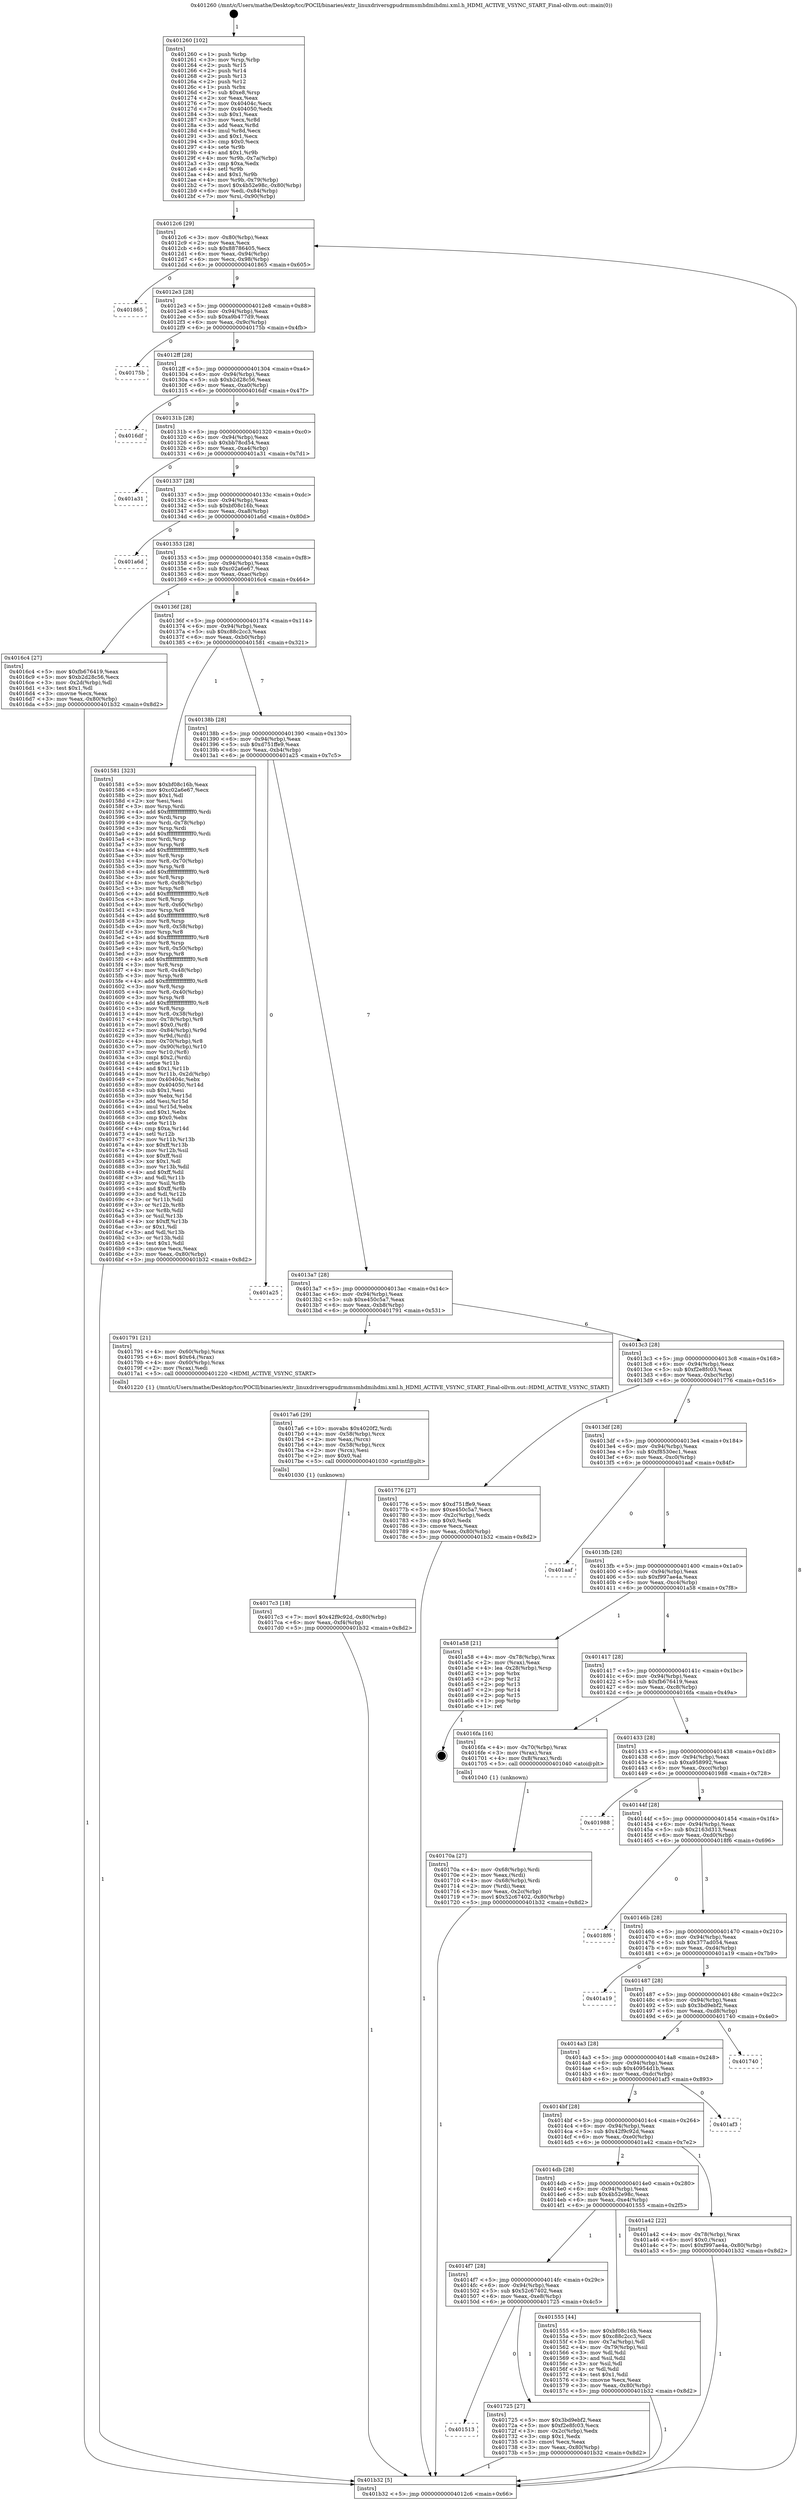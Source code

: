 digraph "0x401260" {
  label = "0x401260 (/mnt/c/Users/mathe/Desktop/tcc/POCII/binaries/extr_linuxdriversgpudrmmsmhdmihdmi.xml.h_HDMI_ACTIVE_VSYNC_START_Final-ollvm.out::main(0))"
  labelloc = "t"
  node[shape=record]

  Entry [label="",width=0.3,height=0.3,shape=circle,fillcolor=black,style=filled]
  "0x4012c6" [label="{
     0x4012c6 [29]\l
     | [instrs]\l
     &nbsp;&nbsp;0x4012c6 \<+3\>: mov -0x80(%rbp),%eax\l
     &nbsp;&nbsp;0x4012c9 \<+2\>: mov %eax,%ecx\l
     &nbsp;&nbsp;0x4012cb \<+6\>: sub $0x88786405,%ecx\l
     &nbsp;&nbsp;0x4012d1 \<+6\>: mov %eax,-0x94(%rbp)\l
     &nbsp;&nbsp;0x4012d7 \<+6\>: mov %ecx,-0x98(%rbp)\l
     &nbsp;&nbsp;0x4012dd \<+6\>: je 0000000000401865 \<main+0x605\>\l
  }"]
  "0x401865" [label="{
     0x401865\l
  }", style=dashed]
  "0x4012e3" [label="{
     0x4012e3 [28]\l
     | [instrs]\l
     &nbsp;&nbsp;0x4012e3 \<+5\>: jmp 00000000004012e8 \<main+0x88\>\l
     &nbsp;&nbsp;0x4012e8 \<+6\>: mov -0x94(%rbp),%eax\l
     &nbsp;&nbsp;0x4012ee \<+5\>: sub $0xa9b477d9,%eax\l
     &nbsp;&nbsp;0x4012f3 \<+6\>: mov %eax,-0x9c(%rbp)\l
     &nbsp;&nbsp;0x4012f9 \<+6\>: je 000000000040175b \<main+0x4fb\>\l
  }"]
  Exit [label="",width=0.3,height=0.3,shape=circle,fillcolor=black,style=filled,peripheries=2]
  "0x40175b" [label="{
     0x40175b\l
  }", style=dashed]
  "0x4012ff" [label="{
     0x4012ff [28]\l
     | [instrs]\l
     &nbsp;&nbsp;0x4012ff \<+5\>: jmp 0000000000401304 \<main+0xa4\>\l
     &nbsp;&nbsp;0x401304 \<+6\>: mov -0x94(%rbp),%eax\l
     &nbsp;&nbsp;0x40130a \<+5\>: sub $0xb2d28c56,%eax\l
     &nbsp;&nbsp;0x40130f \<+6\>: mov %eax,-0xa0(%rbp)\l
     &nbsp;&nbsp;0x401315 \<+6\>: je 00000000004016df \<main+0x47f\>\l
  }"]
  "0x4017c3" [label="{
     0x4017c3 [18]\l
     | [instrs]\l
     &nbsp;&nbsp;0x4017c3 \<+7\>: movl $0x42f9c92d,-0x80(%rbp)\l
     &nbsp;&nbsp;0x4017ca \<+6\>: mov %eax,-0xf4(%rbp)\l
     &nbsp;&nbsp;0x4017d0 \<+5\>: jmp 0000000000401b32 \<main+0x8d2\>\l
  }"]
  "0x4016df" [label="{
     0x4016df\l
  }", style=dashed]
  "0x40131b" [label="{
     0x40131b [28]\l
     | [instrs]\l
     &nbsp;&nbsp;0x40131b \<+5\>: jmp 0000000000401320 \<main+0xc0\>\l
     &nbsp;&nbsp;0x401320 \<+6\>: mov -0x94(%rbp),%eax\l
     &nbsp;&nbsp;0x401326 \<+5\>: sub $0xbb78cd54,%eax\l
     &nbsp;&nbsp;0x40132b \<+6\>: mov %eax,-0xa4(%rbp)\l
     &nbsp;&nbsp;0x401331 \<+6\>: je 0000000000401a31 \<main+0x7d1\>\l
  }"]
  "0x4017a6" [label="{
     0x4017a6 [29]\l
     | [instrs]\l
     &nbsp;&nbsp;0x4017a6 \<+10\>: movabs $0x4020f2,%rdi\l
     &nbsp;&nbsp;0x4017b0 \<+4\>: mov -0x58(%rbp),%rcx\l
     &nbsp;&nbsp;0x4017b4 \<+2\>: mov %eax,(%rcx)\l
     &nbsp;&nbsp;0x4017b6 \<+4\>: mov -0x58(%rbp),%rcx\l
     &nbsp;&nbsp;0x4017ba \<+2\>: mov (%rcx),%esi\l
     &nbsp;&nbsp;0x4017bc \<+2\>: mov $0x0,%al\l
     &nbsp;&nbsp;0x4017be \<+5\>: call 0000000000401030 \<printf@plt\>\l
     | [calls]\l
     &nbsp;&nbsp;0x401030 \{1\} (unknown)\l
  }"]
  "0x401a31" [label="{
     0x401a31\l
  }", style=dashed]
  "0x401337" [label="{
     0x401337 [28]\l
     | [instrs]\l
     &nbsp;&nbsp;0x401337 \<+5\>: jmp 000000000040133c \<main+0xdc\>\l
     &nbsp;&nbsp;0x40133c \<+6\>: mov -0x94(%rbp),%eax\l
     &nbsp;&nbsp;0x401342 \<+5\>: sub $0xbf08c16b,%eax\l
     &nbsp;&nbsp;0x401347 \<+6\>: mov %eax,-0xa8(%rbp)\l
     &nbsp;&nbsp;0x40134d \<+6\>: je 0000000000401a6d \<main+0x80d\>\l
  }"]
  "0x401513" [label="{
     0x401513\l
  }", style=dashed]
  "0x401a6d" [label="{
     0x401a6d\l
  }", style=dashed]
  "0x401353" [label="{
     0x401353 [28]\l
     | [instrs]\l
     &nbsp;&nbsp;0x401353 \<+5\>: jmp 0000000000401358 \<main+0xf8\>\l
     &nbsp;&nbsp;0x401358 \<+6\>: mov -0x94(%rbp),%eax\l
     &nbsp;&nbsp;0x40135e \<+5\>: sub $0xc02a6e67,%eax\l
     &nbsp;&nbsp;0x401363 \<+6\>: mov %eax,-0xac(%rbp)\l
     &nbsp;&nbsp;0x401369 \<+6\>: je 00000000004016c4 \<main+0x464\>\l
  }"]
  "0x401725" [label="{
     0x401725 [27]\l
     | [instrs]\l
     &nbsp;&nbsp;0x401725 \<+5\>: mov $0x3bd9ebf2,%eax\l
     &nbsp;&nbsp;0x40172a \<+5\>: mov $0xf2e8fc03,%ecx\l
     &nbsp;&nbsp;0x40172f \<+3\>: mov -0x2c(%rbp),%edx\l
     &nbsp;&nbsp;0x401732 \<+3\>: cmp $0x1,%edx\l
     &nbsp;&nbsp;0x401735 \<+3\>: cmovl %ecx,%eax\l
     &nbsp;&nbsp;0x401738 \<+3\>: mov %eax,-0x80(%rbp)\l
     &nbsp;&nbsp;0x40173b \<+5\>: jmp 0000000000401b32 \<main+0x8d2\>\l
  }"]
  "0x4016c4" [label="{
     0x4016c4 [27]\l
     | [instrs]\l
     &nbsp;&nbsp;0x4016c4 \<+5\>: mov $0xfb676419,%eax\l
     &nbsp;&nbsp;0x4016c9 \<+5\>: mov $0xb2d28c56,%ecx\l
     &nbsp;&nbsp;0x4016ce \<+3\>: mov -0x2d(%rbp),%dl\l
     &nbsp;&nbsp;0x4016d1 \<+3\>: test $0x1,%dl\l
     &nbsp;&nbsp;0x4016d4 \<+3\>: cmovne %ecx,%eax\l
     &nbsp;&nbsp;0x4016d7 \<+3\>: mov %eax,-0x80(%rbp)\l
     &nbsp;&nbsp;0x4016da \<+5\>: jmp 0000000000401b32 \<main+0x8d2\>\l
  }"]
  "0x40136f" [label="{
     0x40136f [28]\l
     | [instrs]\l
     &nbsp;&nbsp;0x40136f \<+5\>: jmp 0000000000401374 \<main+0x114\>\l
     &nbsp;&nbsp;0x401374 \<+6\>: mov -0x94(%rbp),%eax\l
     &nbsp;&nbsp;0x40137a \<+5\>: sub $0xc88c2cc3,%eax\l
     &nbsp;&nbsp;0x40137f \<+6\>: mov %eax,-0xb0(%rbp)\l
     &nbsp;&nbsp;0x401385 \<+6\>: je 0000000000401581 \<main+0x321\>\l
  }"]
  "0x40170a" [label="{
     0x40170a [27]\l
     | [instrs]\l
     &nbsp;&nbsp;0x40170a \<+4\>: mov -0x68(%rbp),%rdi\l
     &nbsp;&nbsp;0x40170e \<+2\>: mov %eax,(%rdi)\l
     &nbsp;&nbsp;0x401710 \<+4\>: mov -0x68(%rbp),%rdi\l
     &nbsp;&nbsp;0x401714 \<+2\>: mov (%rdi),%eax\l
     &nbsp;&nbsp;0x401716 \<+3\>: mov %eax,-0x2c(%rbp)\l
     &nbsp;&nbsp;0x401719 \<+7\>: movl $0x52c67402,-0x80(%rbp)\l
     &nbsp;&nbsp;0x401720 \<+5\>: jmp 0000000000401b32 \<main+0x8d2\>\l
  }"]
  "0x401581" [label="{
     0x401581 [323]\l
     | [instrs]\l
     &nbsp;&nbsp;0x401581 \<+5\>: mov $0xbf08c16b,%eax\l
     &nbsp;&nbsp;0x401586 \<+5\>: mov $0xc02a6e67,%ecx\l
     &nbsp;&nbsp;0x40158b \<+2\>: mov $0x1,%dl\l
     &nbsp;&nbsp;0x40158d \<+2\>: xor %esi,%esi\l
     &nbsp;&nbsp;0x40158f \<+3\>: mov %rsp,%rdi\l
     &nbsp;&nbsp;0x401592 \<+4\>: add $0xfffffffffffffff0,%rdi\l
     &nbsp;&nbsp;0x401596 \<+3\>: mov %rdi,%rsp\l
     &nbsp;&nbsp;0x401599 \<+4\>: mov %rdi,-0x78(%rbp)\l
     &nbsp;&nbsp;0x40159d \<+3\>: mov %rsp,%rdi\l
     &nbsp;&nbsp;0x4015a0 \<+4\>: add $0xfffffffffffffff0,%rdi\l
     &nbsp;&nbsp;0x4015a4 \<+3\>: mov %rdi,%rsp\l
     &nbsp;&nbsp;0x4015a7 \<+3\>: mov %rsp,%r8\l
     &nbsp;&nbsp;0x4015aa \<+4\>: add $0xfffffffffffffff0,%r8\l
     &nbsp;&nbsp;0x4015ae \<+3\>: mov %r8,%rsp\l
     &nbsp;&nbsp;0x4015b1 \<+4\>: mov %r8,-0x70(%rbp)\l
     &nbsp;&nbsp;0x4015b5 \<+3\>: mov %rsp,%r8\l
     &nbsp;&nbsp;0x4015b8 \<+4\>: add $0xfffffffffffffff0,%r8\l
     &nbsp;&nbsp;0x4015bc \<+3\>: mov %r8,%rsp\l
     &nbsp;&nbsp;0x4015bf \<+4\>: mov %r8,-0x68(%rbp)\l
     &nbsp;&nbsp;0x4015c3 \<+3\>: mov %rsp,%r8\l
     &nbsp;&nbsp;0x4015c6 \<+4\>: add $0xfffffffffffffff0,%r8\l
     &nbsp;&nbsp;0x4015ca \<+3\>: mov %r8,%rsp\l
     &nbsp;&nbsp;0x4015cd \<+4\>: mov %r8,-0x60(%rbp)\l
     &nbsp;&nbsp;0x4015d1 \<+3\>: mov %rsp,%r8\l
     &nbsp;&nbsp;0x4015d4 \<+4\>: add $0xfffffffffffffff0,%r8\l
     &nbsp;&nbsp;0x4015d8 \<+3\>: mov %r8,%rsp\l
     &nbsp;&nbsp;0x4015db \<+4\>: mov %r8,-0x58(%rbp)\l
     &nbsp;&nbsp;0x4015df \<+3\>: mov %rsp,%r8\l
     &nbsp;&nbsp;0x4015e2 \<+4\>: add $0xfffffffffffffff0,%r8\l
     &nbsp;&nbsp;0x4015e6 \<+3\>: mov %r8,%rsp\l
     &nbsp;&nbsp;0x4015e9 \<+4\>: mov %r8,-0x50(%rbp)\l
     &nbsp;&nbsp;0x4015ed \<+3\>: mov %rsp,%r8\l
     &nbsp;&nbsp;0x4015f0 \<+4\>: add $0xfffffffffffffff0,%r8\l
     &nbsp;&nbsp;0x4015f4 \<+3\>: mov %r8,%rsp\l
     &nbsp;&nbsp;0x4015f7 \<+4\>: mov %r8,-0x48(%rbp)\l
     &nbsp;&nbsp;0x4015fb \<+3\>: mov %rsp,%r8\l
     &nbsp;&nbsp;0x4015fe \<+4\>: add $0xfffffffffffffff0,%r8\l
     &nbsp;&nbsp;0x401602 \<+3\>: mov %r8,%rsp\l
     &nbsp;&nbsp;0x401605 \<+4\>: mov %r8,-0x40(%rbp)\l
     &nbsp;&nbsp;0x401609 \<+3\>: mov %rsp,%r8\l
     &nbsp;&nbsp;0x40160c \<+4\>: add $0xfffffffffffffff0,%r8\l
     &nbsp;&nbsp;0x401610 \<+3\>: mov %r8,%rsp\l
     &nbsp;&nbsp;0x401613 \<+4\>: mov %r8,-0x38(%rbp)\l
     &nbsp;&nbsp;0x401617 \<+4\>: mov -0x78(%rbp),%r8\l
     &nbsp;&nbsp;0x40161b \<+7\>: movl $0x0,(%r8)\l
     &nbsp;&nbsp;0x401622 \<+7\>: mov -0x84(%rbp),%r9d\l
     &nbsp;&nbsp;0x401629 \<+3\>: mov %r9d,(%rdi)\l
     &nbsp;&nbsp;0x40162c \<+4\>: mov -0x70(%rbp),%r8\l
     &nbsp;&nbsp;0x401630 \<+7\>: mov -0x90(%rbp),%r10\l
     &nbsp;&nbsp;0x401637 \<+3\>: mov %r10,(%r8)\l
     &nbsp;&nbsp;0x40163a \<+3\>: cmpl $0x2,(%rdi)\l
     &nbsp;&nbsp;0x40163d \<+4\>: setne %r11b\l
     &nbsp;&nbsp;0x401641 \<+4\>: and $0x1,%r11b\l
     &nbsp;&nbsp;0x401645 \<+4\>: mov %r11b,-0x2d(%rbp)\l
     &nbsp;&nbsp;0x401649 \<+7\>: mov 0x40404c,%ebx\l
     &nbsp;&nbsp;0x401650 \<+8\>: mov 0x404050,%r14d\l
     &nbsp;&nbsp;0x401658 \<+3\>: sub $0x1,%esi\l
     &nbsp;&nbsp;0x40165b \<+3\>: mov %ebx,%r15d\l
     &nbsp;&nbsp;0x40165e \<+3\>: add %esi,%r15d\l
     &nbsp;&nbsp;0x401661 \<+4\>: imul %r15d,%ebx\l
     &nbsp;&nbsp;0x401665 \<+3\>: and $0x1,%ebx\l
     &nbsp;&nbsp;0x401668 \<+3\>: cmp $0x0,%ebx\l
     &nbsp;&nbsp;0x40166b \<+4\>: sete %r11b\l
     &nbsp;&nbsp;0x40166f \<+4\>: cmp $0xa,%r14d\l
     &nbsp;&nbsp;0x401673 \<+4\>: setl %r12b\l
     &nbsp;&nbsp;0x401677 \<+3\>: mov %r11b,%r13b\l
     &nbsp;&nbsp;0x40167a \<+4\>: xor $0xff,%r13b\l
     &nbsp;&nbsp;0x40167e \<+3\>: mov %r12b,%sil\l
     &nbsp;&nbsp;0x401681 \<+4\>: xor $0xff,%sil\l
     &nbsp;&nbsp;0x401685 \<+3\>: xor $0x1,%dl\l
     &nbsp;&nbsp;0x401688 \<+3\>: mov %r13b,%dil\l
     &nbsp;&nbsp;0x40168b \<+4\>: and $0xff,%dil\l
     &nbsp;&nbsp;0x40168f \<+3\>: and %dl,%r11b\l
     &nbsp;&nbsp;0x401692 \<+3\>: mov %sil,%r8b\l
     &nbsp;&nbsp;0x401695 \<+4\>: and $0xff,%r8b\l
     &nbsp;&nbsp;0x401699 \<+3\>: and %dl,%r12b\l
     &nbsp;&nbsp;0x40169c \<+3\>: or %r11b,%dil\l
     &nbsp;&nbsp;0x40169f \<+3\>: or %r12b,%r8b\l
     &nbsp;&nbsp;0x4016a2 \<+3\>: xor %r8b,%dil\l
     &nbsp;&nbsp;0x4016a5 \<+3\>: or %sil,%r13b\l
     &nbsp;&nbsp;0x4016a8 \<+4\>: xor $0xff,%r13b\l
     &nbsp;&nbsp;0x4016ac \<+3\>: or $0x1,%dl\l
     &nbsp;&nbsp;0x4016af \<+3\>: and %dl,%r13b\l
     &nbsp;&nbsp;0x4016b2 \<+3\>: or %r13b,%dil\l
     &nbsp;&nbsp;0x4016b5 \<+4\>: test $0x1,%dil\l
     &nbsp;&nbsp;0x4016b9 \<+3\>: cmovne %ecx,%eax\l
     &nbsp;&nbsp;0x4016bc \<+3\>: mov %eax,-0x80(%rbp)\l
     &nbsp;&nbsp;0x4016bf \<+5\>: jmp 0000000000401b32 \<main+0x8d2\>\l
  }"]
  "0x40138b" [label="{
     0x40138b [28]\l
     | [instrs]\l
     &nbsp;&nbsp;0x40138b \<+5\>: jmp 0000000000401390 \<main+0x130\>\l
     &nbsp;&nbsp;0x401390 \<+6\>: mov -0x94(%rbp),%eax\l
     &nbsp;&nbsp;0x401396 \<+5\>: sub $0xd751ffe9,%eax\l
     &nbsp;&nbsp;0x40139b \<+6\>: mov %eax,-0xb4(%rbp)\l
     &nbsp;&nbsp;0x4013a1 \<+6\>: je 0000000000401a25 \<main+0x7c5\>\l
  }"]
  "0x401260" [label="{
     0x401260 [102]\l
     | [instrs]\l
     &nbsp;&nbsp;0x401260 \<+1\>: push %rbp\l
     &nbsp;&nbsp;0x401261 \<+3\>: mov %rsp,%rbp\l
     &nbsp;&nbsp;0x401264 \<+2\>: push %r15\l
     &nbsp;&nbsp;0x401266 \<+2\>: push %r14\l
     &nbsp;&nbsp;0x401268 \<+2\>: push %r13\l
     &nbsp;&nbsp;0x40126a \<+2\>: push %r12\l
     &nbsp;&nbsp;0x40126c \<+1\>: push %rbx\l
     &nbsp;&nbsp;0x40126d \<+7\>: sub $0xe8,%rsp\l
     &nbsp;&nbsp;0x401274 \<+2\>: xor %eax,%eax\l
     &nbsp;&nbsp;0x401276 \<+7\>: mov 0x40404c,%ecx\l
     &nbsp;&nbsp;0x40127d \<+7\>: mov 0x404050,%edx\l
     &nbsp;&nbsp;0x401284 \<+3\>: sub $0x1,%eax\l
     &nbsp;&nbsp;0x401287 \<+3\>: mov %ecx,%r8d\l
     &nbsp;&nbsp;0x40128a \<+3\>: add %eax,%r8d\l
     &nbsp;&nbsp;0x40128d \<+4\>: imul %r8d,%ecx\l
     &nbsp;&nbsp;0x401291 \<+3\>: and $0x1,%ecx\l
     &nbsp;&nbsp;0x401294 \<+3\>: cmp $0x0,%ecx\l
     &nbsp;&nbsp;0x401297 \<+4\>: sete %r9b\l
     &nbsp;&nbsp;0x40129b \<+4\>: and $0x1,%r9b\l
     &nbsp;&nbsp;0x40129f \<+4\>: mov %r9b,-0x7a(%rbp)\l
     &nbsp;&nbsp;0x4012a3 \<+3\>: cmp $0xa,%edx\l
     &nbsp;&nbsp;0x4012a6 \<+4\>: setl %r9b\l
     &nbsp;&nbsp;0x4012aa \<+4\>: and $0x1,%r9b\l
     &nbsp;&nbsp;0x4012ae \<+4\>: mov %r9b,-0x79(%rbp)\l
     &nbsp;&nbsp;0x4012b2 \<+7\>: movl $0x4b52e98c,-0x80(%rbp)\l
     &nbsp;&nbsp;0x4012b9 \<+6\>: mov %edi,-0x84(%rbp)\l
     &nbsp;&nbsp;0x4012bf \<+7\>: mov %rsi,-0x90(%rbp)\l
  }"]
  "0x401a25" [label="{
     0x401a25\l
  }", style=dashed]
  "0x4013a7" [label="{
     0x4013a7 [28]\l
     | [instrs]\l
     &nbsp;&nbsp;0x4013a7 \<+5\>: jmp 00000000004013ac \<main+0x14c\>\l
     &nbsp;&nbsp;0x4013ac \<+6\>: mov -0x94(%rbp),%eax\l
     &nbsp;&nbsp;0x4013b2 \<+5\>: sub $0xe450c5a7,%eax\l
     &nbsp;&nbsp;0x4013b7 \<+6\>: mov %eax,-0xb8(%rbp)\l
     &nbsp;&nbsp;0x4013bd \<+6\>: je 0000000000401791 \<main+0x531\>\l
  }"]
  "0x401b32" [label="{
     0x401b32 [5]\l
     | [instrs]\l
     &nbsp;&nbsp;0x401b32 \<+5\>: jmp 00000000004012c6 \<main+0x66\>\l
  }"]
  "0x401791" [label="{
     0x401791 [21]\l
     | [instrs]\l
     &nbsp;&nbsp;0x401791 \<+4\>: mov -0x60(%rbp),%rax\l
     &nbsp;&nbsp;0x401795 \<+6\>: movl $0x64,(%rax)\l
     &nbsp;&nbsp;0x40179b \<+4\>: mov -0x60(%rbp),%rax\l
     &nbsp;&nbsp;0x40179f \<+2\>: mov (%rax),%edi\l
     &nbsp;&nbsp;0x4017a1 \<+5\>: call 0000000000401220 \<HDMI_ACTIVE_VSYNC_START\>\l
     | [calls]\l
     &nbsp;&nbsp;0x401220 \{1\} (/mnt/c/Users/mathe/Desktop/tcc/POCII/binaries/extr_linuxdriversgpudrmmsmhdmihdmi.xml.h_HDMI_ACTIVE_VSYNC_START_Final-ollvm.out::HDMI_ACTIVE_VSYNC_START)\l
  }"]
  "0x4013c3" [label="{
     0x4013c3 [28]\l
     | [instrs]\l
     &nbsp;&nbsp;0x4013c3 \<+5\>: jmp 00000000004013c8 \<main+0x168\>\l
     &nbsp;&nbsp;0x4013c8 \<+6\>: mov -0x94(%rbp),%eax\l
     &nbsp;&nbsp;0x4013ce \<+5\>: sub $0xf2e8fc03,%eax\l
     &nbsp;&nbsp;0x4013d3 \<+6\>: mov %eax,-0xbc(%rbp)\l
     &nbsp;&nbsp;0x4013d9 \<+6\>: je 0000000000401776 \<main+0x516\>\l
  }"]
  "0x4014f7" [label="{
     0x4014f7 [28]\l
     | [instrs]\l
     &nbsp;&nbsp;0x4014f7 \<+5\>: jmp 00000000004014fc \<main+0x29c\>\l
     &nbsp;&nbsp;0x4014fc \<+6\>: mov -0x94(%rbp),%eax\l
     &nbsp;&nbsp;0x401502 \<+5\>: sub $0x52c67402,%eax\l
     &nbsp;&nbsp;0x401507 \<+6\>: mov %eax,-0xe8(%rbp)\l
     &nbsp;&nbsp;0x40150d \<+6\>: je 0000000000401725 \<main+0x4c5\>\l
  }"]
  "0x401776" [label="{
     0x401776 [27]\l
     | [instrs]\l
     &nbsp;&nbsp;0x401776 \<+5\>: mov $0xd751ffe9,%eax\l
     &nbsp;&nbsp;0x40177b \<+5\>: mov $0xe450c5a7,%ecx\l
     &nbsp;&nbsp;0x401780 \<+3\>: mov -0x2c(%rbp),%edx\l
     &nbsp;&nbsp;0x401783 \<+3\>: cmp $0x0,%edx\l
     &nbsp;&nbsp;0x401786 \<+3\>: cmove %ecx,%eax\l
     &nbsp;&nbsp;0x401789 \<+3\>: mov %eax,-0x80(%rbp)\l
     &nbsp;&nbsp;0x40178c \<+5\>: jmp 0000000000401b32 \<main+0x8d2\>\l
  }"]
  "0x4013df" [label="{
     0x4013df [28]\l
     | [instrs]\l
     &nbsp;&nbsp;0x4013df \<+5\>: jmp 00000000004013e4 \<main+0x184\>\l
     &nbsp;&nbsp;0x4013e4 \<+6\>: mov -0x94(%rbp),%eax\l
     &nbsp;&nbsp;0x4013ea \<+5\>: sub $0xf8530ec1,%eax\l
     &nbsp;&nbsp;0x4013ef \<+6\>: mov %eax,-0xc0(%rbp)\l
     &nbsp;&nbsp;0x4013f5 \<+6\>: je 0000000000401aaf \<main+0x84f\>\l
  }"]
  "0x401555" [label="{
     0x401555 [44]\l
     | [instrs]\l
     &nbsp;&nbsp;0x401555 \<+5\>: mov $0xbf08c16b,%eax\l
     &nbsp;&nbsp;0x40155a \<+5\>: mov $0xc88c2cc3,%ecx\l
     &nbsp;&nbsp;0x40155f \<+3\>: mov -0x7a(%rbp),%dl\l
     &nbsp;&nbsp;0x401562 \<+4\>: mov -0x79(%rbp),%sil\l
     &nbsp;&nbsp;0x401566 \<+3\>: mov %dl,%dil\l
     &nbsp;&nbsp;0x401569 \<+3\>: and %sil,%dil\l
     &nbsp;&nbsp;0x40156c \<+3\>: xor %sil,%dl\l
     &nbsp;&nbsp;0x40156f \<+3\>: or %dl,%dil\l
     &nbsp;&nbsp;0x401572 \<+4\>: test $0x1,%dil\l
     &nbsp;&nbsp;0x401576 \<+3\>: cmovne %ecx,%eax\l
     &nbsp;&nbsp;0x401579 \<+3\>: mov %eax,-0x80(%rbp)\l
     &nbsp;&nbsp;0x40157c \<+5\>: jmp 0000000000401b32 \<main+0x8d2\>\l
  }"]
  "0x401aaf" [label="{
     0x401aaf\l
  }", style=dashed]
  "0x4013fb" [label="{
     0x4013fb [28]\l
     | [instrs]\l
     &nbsp;&nbsp;0x4013fb \<+5\>: jmp 0000000000401400 \<main+0x1a0\>\l
     &nbsp;&nbsp;0x401400 \<+6\>: mov -0x94(%rbp),%eax\l
     &nbsp;&nbsp;0x401406 \<+5\>: sub $0xf997ae4a,%eax\l
     &nbsp;&nbsp;0x40140b \<+6\>: mov %eax,-0xc4(%rbp)\l
     &nbsp;&nbsp;0x401411 \<+6\>: je 0000000000401a58 \<main+0x7f8\>\l
  }"]
  "0x4014db" [label="{
     0x4014db [28]\l
     | [instrs]\l
     &nbsp;&nbsp;0x4014db \<+5\>: jmp 00000000004014e0 \<main+0x280\>\l
     &nbsp;&nbsp;0x4014e0 \<+6\>: mov -0x94(%rbp),%eax\l
     &nbsp;&nbsp;0x4014e6 \<+5\>: sub $0x4b52e98c,%eax\l
     &nbsp;&nbsp;0x4014eb \<+6\>: mov %eax,-0xe4(%rbp)\l
     &nbsp;&nbsp;0x4014f1 \<+6\>: je 0000000000401555 \<main+0x2f5\>\l
  }"]
  "0x401a58" [label="{
     0x401a58 [21]\l
     | [instrs]\l
     &nbsp;&nbsp;0x401a58 \<+4\>: mov -0x78(%rbp),%rax\l
     &nbsp;&nbsp;0x401a5c \<+2\>: mov (%rax),%eax\l
     &nbsp;&nbsp;0x401a5e \<+4\>: lea -0x28(%rbp),%rsp\l
     &nbsp;&nbsp;0x401a62 \<+1\>: pop %rbx\l
     &nbsp;&nbsp;0x401a63 \<+2\>: pop %r12\l
     &nbsp;&nbsp;0x401a65 \<+2\>: pop %r13\l
     &nbsp;&nbsp;0x401a67 \<+2\>: pop %r14\l
     &nbsp;&nbsp;0x401a69 \<+2\>: pop %r15\l
     &nbsp;&nbsp;0x401a6b \<+1\>: pop %rbp\l
     &nbsp;&nbsp;0x401a6c \<+1\>: ret\l
  }"]
  "0x401417" [label="{
     0x401417 [28]\l
     | [instrs]\l
     &nbsp;&nbsp;0x401417 \<+5\>: jmp 000000000040141c \<main+0x1bc\>\l
     &nbsp;&nbsp;0x40141c \<+6\>: mov -0x94(%rbp),%eax\l
     &nbsp;&nbsp;0x401422 \<+5\>: sub $0xfb676419,%eax\l
     &nbsp;&nbsp;0x401427 \<+6\>: mov %eax,-0xc8(%rbp)\l
     &nbsp;&nbsp;0x40142d \<+6\>: je 00000000004016fa \<main+0x49a\>\l
  }"]
  "0x401a42" [label="{
     0x401a42 [22]\l
     | [instrs]\l
     &nbsp;&nbsp;0x401a42 \<+4\>: mov -0x78(%rbp),%rax\l
     &nbsp;&nbsp;0x401a46 \<+6\>: movl $0x0,(%rax)\l
     &nbsp;&nbsp;0x401a4c \<+7\>: movl $0xf997ae4a,-0x80(%rbp)\l
     &nbsp;&nbsp;0x401a53 \<+5\>: jmp 0000000000401b32 \<main+0x8d2\>\l
  }"]
  "0x4016fa" [label="{
     0x4016fa [16]\l
     | [instrs]\l
     &nbsp;&nbsp;0x4016fa \<+4\>: mov -0x70(%rbp),%rax\l
     &nbsp;&nbsp;0x4016fe \<+3\>: mov (%rax),%rax\l
     &nbsp;&nbsp;0x401701 \<+4\>: mov 0x8(%rax),%rdi\l
     &nbsp;&nbsp;0x401705 \<+5\>: call 0000000000401040 \<atoi@plt\>\l
     | [calls]\l
     &nbsp;&nbsp;0x401040 \{1\} (unknown)\l
  }"]
  "0x401433" [label="{
     0x401433 [28]\l
     | [instrs]\l
     &nbsp;&nbsp;0x401433 \<+5\>: jmp 0000000000401438 \<main+0x1d8\>\l
     &nbsp;&nbsp;0x401438 \<+6\>: mov -0x94(%rbp),%eax\l
     &nbsp;&nbsp;0x40143e \<+5\>: sub $0xa958992,%eax\l
     &nbsp;&nbsp;0x401443 \<+6\>: mov %eax,-0xcc(%rbp)\l
     &nbsp;&nbsp;0x401449 \<+6\>: je 0000000000401988 \<main+0x728\>\l
  }"]
  "0x4014bf" [label="{
     0x4014bf [28]\l
     | [instrs]\l
     &nbsp;&nbsp;0x4014bf \<+5\>: jmp 00000000004014c4 \<main+0x264\>\l
     &nbsp;&nbsp;0x4014c4 \<+6\>: mov -0x94(%rbp),%eax\l
     &nbsp;&nbsp;0x4014ca \<+5\>: sub $0x42f9c92d,%eax\l
     &nbsp;&nbsp;0x4014cf \<+6\>: mov %eax,-0xe0(%rbp)\l
     &nbsp;&nbsp;0x4014d5 \<+6\>: je 0000000000401a42 \<main+0x7e2\>\l
  }"]
  "0x401988" [label="{
     0x401988\l
  }", style=dashed]
  "0x40144f" [label="{
     0x40144f [28]\l
     | [instrs]\l
     &nbsp;&nbsp;0x40144f \<+5\>: jmp 0000000000401454 \<main+0x1f4\>\l
     &nbsp;&nbsp;0x401454 \<+6\>: mov -0x94(%rbp),%eax\l
     &nbsp;&nbsp;0x40145a \<+5\>: sub $0x2163d313,%eax\l
     &nbsp;&nbsp;0x40145f \<+6\>: mov %eax,-0xd0(%rbp)\l
     &nbsp;&nbsp;0x401465 \<+6\>: je 00000000004018f6 \<main+0x696\>\l
  }"]
  "0x401af3" [label="{
     0x401af3\l
  }", style=dashed]
  "0x4018f6" [label="{
     0x4018f6\l
  }", style=dashed]
  "0x40146b" [label="{
     0x40146b [28]\l
     | [instrs]\l
     &nbsp;&nbsp;0x40146b \<+5\>: jmp 0000000000401470 \<main+0x210\>\l
     &nbsp;&nbsp;0x401470 \<+6\>: mov -0x94(%rbp),%eax\l
     &nbsp;&nbsp;0x401476 \<+5\>: sub $0x377ad054,%eax\l
     &nbsp;&nbsp;0x40147b \<+6\>: mov %eax,-0xd4(%rbp)\l
     &nbsp;&nbsp;0x401481 \<+6\>: je 0000000000401a19 \<main+0x7b9\>\l
  }"]
  "0x4014a3" [label="{
     0x4014a3 [28]\l
     | [instrs]\l
     &nbsp;&nbsp;0x4014a3 \<+5\>: jmp 00000000004014a8 \<main+0x248\>\l
     &nbsp;&nbsp;0x4014a8 \<+6\>: mov -0x94(%rbp),%eax\l
     &nbsp;&nbsp;0x4014ae \<+5\>: sub $0x40954d1b,%eax\l
     &nbsp;&nbsp;0x4014b3 \<+6\>: mov %eax,-0xdc(%rbp)\l
     &nbsp;&nbsp;0x4014b9 \<+6\>: je 0000000000401af3 \<main+0x893\>\l
  }"]
  "0x401a19" [label="{
     0x401a19\l
  }", style=dashed]
  "0x401487" [label="{
     0x401487 [28]\l
     | [instrs]\l
     &nbsp;&nbsp;0x401487 \<+5\>: jmp 000000000040148c \<main+0x22c\>\l
     &nbsp;&nbsp;0x40148c \<+6\>: mov -0x94(%rbp),%eax\l
     &nbsp;&nbsp;0x401492 \<+5\>: sub $0x3bd9ebf2,%eax\l
     &nbsp;&nbsp;0x401497 \<+6\>: mov %eax,-0xd8(%rbp)\l
     &nbsp;&nbsp;0x40149d \<+6\>: je 0000000000401740 \<main+0x4e0\>\l
  }"]
  "0x401740" [label="{
     0x401740\l
  }", style=dashed]
  Entry -> "0x401260" [label=" 1"]
  "0x4012c6" -> "0x401865" [label=" 0"]
  "0x4012c6" -> "0x4012e3" [label=" 9"]
  "0x401a58" -> Exit [label=" 1"]
  "0x4012e3" -> "0x40175b" [label=" 0"]
  "0x4012e3" -> "0x4012ff" [label=" 9"]
  "0x401a42" -> "0x401b32" [label=" 1"]
  "0x4012ff" -> "0x4016df" [label=" 0"]
  "0x4012ff" -> "0x40131b" [label=" 9"]
  "0x4017c3" -> "0x401b32" [label=" 1"]
  "0x40131b" -> "0x401a31" [label=" 0"]
  "0x40131b" -> "0x401337" [label=" 9"]
  "0x4017a6" -> "0x4017c3" [label=" 1"]
  "0x401337" -> "0x401a6d" [label=" 0"]
  "0x401337" -> "0x401353" [label=" 9"]
  "0x401791" -> "0x4017a6" [label=" 1"]
  "0x401353" -> "0x4016c4" [label=" 1"]
  "0x401353" -> "0x40136f" [label=" 8"]
  "0x401776" -> "0x401b32" [label=" 1"]
  "0x40136f" -> "0x401581" [label=" 1"]
  "0x40136f" -> "0x40138b" [label=" 7"]
  "0x4014f7" -> "0x401513" [label=" 0"]
  "0x40138b" -> "0x401a25" [label=" 0"]
  "0x40138b" -> "0x4013a7" [label=" 7"]
  "0x401725" -> "0x401b32" [label=" 1"]
  "0x4013a7" -> "0x401791" [label=" 1"]
  "0x4013a7" -> "0x4013c3" [label=" 6"]
  "0x40170a" -> "0x401b32" [label=" 1"]
  "0x4013c3" -> "0x401776" [label=" 1"]
  "0x4013c3" -> "0x4013df" [label=" 5"]
  "0x4016fa" -> "0x40170a" [label=" 1"]
  "0x4013df" -> "0x401aaf" [label=" 0"]
  "0x4013df" -> "0x4013fb" [label=" 5"]
  "0x4016c4" -> "0x401b32" [label=" 1"]
  "0x4013fb" -> "0x401a58" [label=" 1"]
  "0x4013fb" -> "0x401417" [label=" 4"]
  "0x4014f7" -> "0x401725" [label=" 1"]
  "0x401417" -> "0x4016fa" [label=" 1"]
  "0x401417" -> "0x401433" [label=" 3"]
  "0x401b32" -> "0x4012c6" [label=" 8"]
  "0x401433" -> "0x401988" [label=" 0"]
  "0x401433" -> "0x40144f" [label=" 3"]
  "0x401555" -> "0x401b32" [label=" 1"]
  "0x40144f" -> "0x4018f6" [label=" 0"]
  "0x40144f" -> "0x40146b" [label=" 3"]
  "0x4014db" -> "0x4014f7" [label=" 1"]
  "0x40146b" -> "0x401a19" [label=" 0"]
  "0x40146b" -> "0x401487" [label=" 3"]
  "0x401581" -> "0x401b32" [label=" 1"]
  "0x401487" -> "0x401740" [label=" 0"]
  "0x401487" -> "0x4014a3" [label=" 3"]
  "0x4014db" -> "0x401555" [label=" 1"]
  "0x4014a3" -> "0x401af3" [label=" 0"]
  "0x4014a3" -> "0x4014bf" [label=" 3"]
  "0x401260" -> "0x4012c6" [label=" 1"]
  "0x4014bf" -> "0x401a42" [label=" 1"]
  "0x4014bf" -> "0x4014db" [label=" 2"]
}

